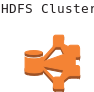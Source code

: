 <?xml version="1.0" encoding="UTF-8"?>
<dia:diagram xmlns:dia="http://www.lysator.liu.se/~alla/dia/">
  <dia:layer name="Fondo" visible="true" active="true">
    <dia:group>
      <dia:object type="Standard - Text" version="1" id="O0">
        <dia:attribute name="obj_pos">
          <dia:point val="0,0"/>
        </dia:attribute>
        <dia:attribute name="obj_bb">
          <dia:rectangle val="0,-0.595;4.62,0.15"/>
        </dia:attribute>
        <dia:attribute name="text">
          <dia:composite type="text">
            <dia:attribute name="string">
              <dia:string>#HDFS Cluster#</dia:string>
            </dia:attribute>
            <dia:attribute name="font">
              <dia:font family="monospace" style="0" name="Courier"/>
            </dia:attribute>
            <dia:attribute name="height">
              <dia:real val="0.8"/>
            </dia:attribute>
            <dia:attribute name="pos">
              <dia:point val="0,0"/>
            </dia:attribute>
            <dia:attribute name="color">
              <dia:color val="#231f20"/>
            </dia:attribute>
            <dia:attribute name="alignment">
              <dia:enum val="0"/>
            </dia:attribute>
          </dia:composite>
        </dia:attribute>
        <dia:attribute name="valign">
          <dia:enum val="3"/>
        </dia:attribute>
      </dia:object>
      <dia:group>
        <dia:group>
          <dia:object type="Standard - BezierLine" version="0" id="O1">
            <dia:attribute name="obj_pos">
              <dia:point val="3.131,1.19"/>
            </dia:attribute>
            <dia:attribute name="obj_bb">
              <dia:rectangle val="2.13,1.19;4.13,1.368"/>
            </dia:attribute>
            <dia:attribute name="bez_points">
              <dia:point val="3.131,1.19"/>
              <dia:point val="3.131,1.316"/>
              <dia:point val="3.131,1.19"/>
              <dia:point val="3.131,1.316"/>
              <dia:point val="3.131,1.334"/>
              <dia:point val="3.13,1.352"/>
              <dia:point val="3.13,1.368"/>
              <dia:point val="3.13,1.242"/>
              <dia:point val="3.13,1.368"/>
              <dia:point val="3.13,1.242"/>
              <dia:point val="3.13,1.226"/>
              <dia:point val="3.131,1.208"/>
              <dia:point val="3.131,1.19"/>
            </dia:attribute>
            <dia:attribute name="corner_types">
              <dia:enum val="0"/>
              <dia:enum val="0"/>
              <dia:enum val="0"/>
              <dia:enum val="0"/>
              <dia:enum val="0"/>
            </dia:attribute>
            <dia:attribute name="line_color">
              <dia:color val="#9d5125"/>
            </dia:attribute>
            <dia:attribute name="line_width">
              <dia:real val="0"/>
            </dia:attribute>
          </dia:object>
        </dia:group>
        <dia:object type="Standard - Beziergon" version="0" id="O2">
          <dia:attribute name="obj_pos">
            <dia:point val="3.131,1.19"/>
          </dia:attribute>
          <dia:attribute name="obj_bb">
            <dia:rectangle val="2.13,1.19;4.131,1.368"/>
          </dia:attribute>
          <dia:attribute name="bez_points">
            <dia:point val="3.131,1.19"/>
            <dia:point val="3.131,1.316"/>
            <dia:point val="3.131,1.19"/>
            <dia:point val="3.131,1.316"/>
            <dia:point val="3.131,1.334"/>
            <dia:point val="3.13,1.352"/>
            <dia:point val="3.13,1.368"/>
            <dia:point val="3.13,1.242"/>
            <dia:point val="3.13,1.368"/>
            <dia:point val="3.13,1.242"/>
            <dia:point val="3.13,1.226"/>
            <dia:point val="3.131,1.208"/>
          </dia:attribute>
          <dia:attribute name="corner_types">
            <dia:enum val="-1548163432"/>
            <dia:enum val="0"/>
            <dia:enum val="0"/>
            <dia:enum val="0"/>
            <dia:enum val="0"/>
          </dia:attribute>
          <dia:attribute name="line_color">
            <dia:color val="#9d5125"/>
          </dia:attribute>
          <dia:attribute name="line_width">
            <dia:real val="0"/>
          </dia:attribute>
          <dia:attribute name="inner_color">
            <dia:color val="#9d5125"/>
          </dia:attribute>
          <dia:attribute name="show_background">
            <dia:boolean val="true"/>
          </dia:attribute>
        </dia:object>
        <dia:group>
          <dia:object type="Standard - BezierLine" version="0" id="O3">
            <dia:attribute name="obj_pos">
              <dia:point val="2.635,1.66"/>
            </dia:attribute>
            <dia:attribute name="obj_bb">
              <dia:rectangle val="1.62,1.608;3.62,1.786"/>
            </dia:attribute>
            <dia:attribute name="bez_points">
              <dia:point val="2.635,1.66"/>
              <dia:point val="2.635,1.786"/>
              <dia:point val="2.635,1.66"/>
              <dia:point val="2.635,1.786"/>
              <dia:point val="2.626,1.772"/>
              <dia:point val="2.62,1.755"/>
              <dia:point val="2.62,1.737"/>
              <dia:point val="2.62,1.61"/>
              <dia:point val="2.62,1.737"/>
              <dia:point val="2.62,1.61"/>
              <dia:point val="2.62,1.629"/>
              <dia:point val="2.626,1.645"/>
              <dia:point val="2.635,1.66"/>
            </dia:attribute>
            <dia:attribute name="corner_types">
              <dia:enum val="0"/>
              <dia:enum val="0"/>
              <dia:enum val="0"/>
              <dia:enum val="0"/>
              <dia:enum val="0"/>
            </dia:attribute>
            <dia:attribute name="line_color">
              <dia:color val="#9d5125"/>
            </dia:attribute>
            <dia:attribute name="line_width">
              <dia:real val="0"/>
            </dia:attribute>
          </dia:object>
        </dia:group>
        <dia:object type="Standard - Beziergon" version="0" id="O4">
          <dia:attribute name="obj_pos">
            <dia:point val="2.635,1.66"/>
          </dia:attribute>
          <dia:attribute name="obj_bb">
            <dia:rectangle val="1.62,1.608;3.62,1.786"/>
          </dia:attribute>
          <dia:attribute name="bez_points">
            <dia:point val="2.635,1.66"/>
            <dia:point val="2.635,1.786"/>
            <dia:point val="2.635,1.66"/>
            <dia:point val="2.635,1.786"/>
            <dia:point val="2.626,1.772"/>
            <dia:point val="2.62,1.755"/>
            <dia:point val="2.62,1.737"/>
            <dia:point val="2.62,1.61"/>
            <dia:point val="2.62,1.737"/>
            <dia:point val="2.62,1.61"/>
            <dia:point val="2.62,1.629"/>
            <dia:point val="2.626,1.645"/>
          </dia:attribute>
          <dia:attribute name="corner_types">
            <dia:enum val="-1548163432"/>
            <dia:enum val="0"/>
            <dia:enum val="0"/>
            <dia:enum val="0"/>
            <dia:enum val="0"/>
          </dia:attribute>
          <dia:attribute name="line_color">
            <dia:color val="#9d5125"/>
          </dia:attribute>
          <dia:attribute name="line_width">
            <dia:real val="0"/>
          </dia:attribute>
          <dia:attribute name="inner_color">
            <dia:color val="#9d5125"/>
          </dia:attribute>
          <dia:attribute name="show_background">
            <dia:boolean val="true"/>
          </dia:attribute>
        </dia:object>
        <dia:group>
          <dia:object type="Standard - Polygon" version="0" id="O5">
            <dia:attribute name="obj_pos">
              <dia:point val="2.989,1.69"/>
            </dia:attribute>
            <dia:attribute name="obj_bb">
              <dia:rectangle val="2.684,1.673;2.989,1.816"/>
            </dia:attribute>
            <dia:attribute name="poly_points">
              <dia:point val="2.989,1.69"/>
              <dia:point val="2.989,1.816"/>
              <dia:point val="2.723,1.816"/>
              <dia:point val="2.684,1.673"/>
            </dia:attribute>
            <dia:attribute name="line_color">
              <dia:color val="#9d5125"/>
            </dia:attribute>
            <dia:attribute name="line_width">
              <dia:real val="0"/>
            </dia:attribute>
            <dia:attribute name="inner_color">
              <dia:color val="#9d5125"/>
            </dia:attribute>
            <dia:attribute name="show_background">
              <dia:boolean val="true"/>
            </dia:attribute>
          </dia:object>
        </dia:group>
        <dia:group>
          <dia:object type="Standard - BezierLine" version="0" id="O6">
            <dia:attribute name="obj_pos">
              <dia:point val="3.151,1.67"/>
            </dia:attribute>
            <dia:attribute name="obj_bb">
              <dia:rectangle val="3.09,1.67;3.151,1.832"/>
            </dia:attribute>
            <dia:attribute name="bez_points">
              <dia:point val="3.151,1.67"/>
              <dia:point val="3.151,1.796"/>
              <dia:point val="3.151,1.67"/>
              <dia:point val="3.151,1.796"/>
              <dia:point val="3.135,1.816"/>
              <dia:point val="3.118,1.83"/>
              <dia:point val="3.09,1.832"/>
              <dia:point val="3.09,1.705"/>
              <dia:point val="3.09,1.832"/>
              <dia:point val="3.09,1.705"/>
              <dia:point val="3.118,1.703"/>
              <dia:point val="3.135,1.69"/>
              <dia:point val="3.151,1.67"/>
            </dia:attribute>
            <dia:attribute name="corner_types">
              <dia:enum val="0"/>
              <dia:enum val="0"/>
              <dia:enum val="0"/>
              <dia:enum val="0"/>
              <dia:enum val="0"/>
            </dia:attribute>
            <dia:attribute name="line_color">
              <dia:color val="#9d5125"/>
            </dia:attribute>
            <dia:attribute name="line_width">
              <dia:real val="0"/>
            </dia:attribute>
          </dia:object>
        </dia:group>
        <dia:object type="Standard - Beziergon" version="0" id="O7">
          <dia:attribute name="obj_pos">
            <dia:point val="3.151,1.67"/>
          </dia:attribute>
          <dia:attribute name="obj_bb">
            <dia:rectangle val="3.09,1.67;3.151,1.832"/>
          </dia:attribute>
          <dia:attribute name="bez_points">
            <dia:point val="3.151,1.67"/>
            <dia:point val="3.151,1.796"/>
            <dia:point val="3.151,1.67"/>
            <dia:point val="3.151,1.796"/>
            <dia:point val="3.135,1.816"/>
            <dia:point val="3.118,1.83"/>
            <dia:point val="3.09,1.832"/>
            <dia:point val="3.09,1.705"/>
            <dia:point val="3.09,1.832"/>
            <dia:point val="3.09,1.705"/>
            <dia:point val="3.118,1.703"/>
            <dia:point val="3.135,1.69"/>
          </dia:attribute>
          <dia:attribute name="corner_types">
            <dia:enum val="-1548163432"/>
            <dia:enum val="0"/>
            <dia:enum val="0"/>
            <dia:enum val="0"/>
            <dia:enum val="0"/>
          </dia:attribute>
          <dia:attribute name="line_color">
            <dia:color val="#9d5125"/>
          </dia:attribute>
          <dia:attribute name="line_width">
            <dia:real val="0"/>
          </dia:attribute>
          <dia:attribute name="inner_color">
            <dia:color val="#9d5125"/>
          </dia:attribute>
          <dia:attribute name="show_background">
            <dia:boolean val="true"/>
          </dia:attribute>
        </dia:object>
        <dia:group>
          <dia:object type="Standard - Polygon" version="0" id="O8">
            <dia:attribute name="obj_pos">
              <dia:point val="3.348,1.814"/>
            </dia:attribute>
            <dia:attribute name="obj_bb">
              <dia:rectangle val="3.11,1.615;3.348,1.94"/>
            </dia:attribute>
            <dia:attribute name="poly_points">
              <dia:point val="3.348,1.814"/>
              <dia:point val="3.348,1.94"/>
              <dia:point val="3.151,1.796"/>
              <dia:point val="3.11,1.615"/>
            </dia:attribute>
            <dia:attribute name="line_color">
              <dia:color val="#9d5125"/>
            </dia:attribute>
            <dia:attribute name="line_width">
              <dia:real val="0"/>
            </dia:attribute>
            <dia:attribute name="inner_color">
              <dia:color val="#9d5125"/>
            </dia:attribute>
            <dia:attribute name="show_background">
              <dia:boolean val="true"/>
            </dia:attribute>
          </dia:object>
        </dia:group>
        <dia:group>
          <dia:object type="Standard - Polygon" version="0" id="O9">
            <dia:attribute name="obj_pos">
              <dia:point val="3.172,2.065"/>
            </dia:attribute>
            <dia:attribute name="obj_bb">
              <dia:rectangle val="2.968,1.615;3.172,2.191"/>
            </dia:attribute>
            <dia:attribute name="poly_points">
              <dia:point val="3.172,2.065"/>
              <dia:point val="3.172,2.191"/>
              <dia:point val="2.989,1.816"/>
              <dia:point val="2.968,1.615"/>
            </dia:attribute>
            <dia:attribute name="line_color">
              <dia:color val="#9d5125"/>
            </dia:attribute>
            <dia:attribute name="line_width">
              <dia:real val="0"/>
            </dia:attribute>
            <dia:attribute name="inner_color">
              <dia:color val="#9d5125"/>
            </dia:attribute>
            <dia:attribute name="show_background">
              <dia:boolean val="true"/>
            </dia:attribute>
          </dia:object>
        </dia:group>
        <dia:group>
          <dia:object type="Standard - Polygon" version="0" id="O10">
            <dia:attribute name="obj_pos">
              <dia:point val="3.348,2.105"/>
            </dia:attribute>
            <dia:attribute name="obj_bb">
              <dia:rectangle val="3.296,2.105;3.348,2.253"/>
            </dia:attribute>
            <dia:attribute name="poly_points">
              <dia:point val="3.348,2.105"/>
              <dia:point val="3.348,2.231"/>
              <dia:point val="3.296,2.253"/>
              <dia:point val="3.296,2.127"/>
            </dia:attribute>
            <dia:attribute name="line_color">
              <dia:color val="#9d5125"/>
            </dia:attribute>
            <dia:attribute name="line_width">
              <dia:real val="0"/>
            </dia:attribute>
            <dia:attribute name="inner_color">
              <dia:color val="#9d5125"/>
            </dia:attribute>
            <dia:attribute name="show_background">
              <dia:boolean val="true"/>
            </dia:attribute>
          </dia:object>
        </dia:group>
        <dia:group>
          <dia:object type="Standard - Box" version="0" id="O11">
            <dia:attribute name="obj_pos">
              <dia:point val="3.712,2.196"/>
            </dia:attribute>
            <dia:attribute name="obj_bb">
              <dia:rectangle val="3.712,2.196;3.834,2.322"/>
            </dia:attribute>
            <dia:attribute name="elem_corner">
              <dia:point val="3.712,2.196"/>
            </dia:attribute>
            <dia:attribute name="elem_width">
              <dia:real val="0.122"/>
            </dia:attribute>
            <dia:attribute name="elem_height">
              <dia:real val="0.126"/>
            </dia:attribute>
            <dia:attribute name="border_width">
              <dia:real val="0"/>
            </dia:attribute>
            <dia:attribute name="border_color">
              <dia:color val="#9d5125"/>
            </dia:attribute>
            <dia:attribute name="inner_color">
              <dia:color val="#9d5125"/>
            </dia:attribute>
            <dia:attribute name="show_background">
              <dia:boolean val="true"/>
            </dia:attribute>
          </dia:object>
        </dia:group>
        <dia:group>
          <dia:object type="Standard - Box" version="0" id="O12">
            <dia:attribute name="obj_pos">
              <dia:point val="3.564,2.196"/>
            </dia:attribute>
            <dia:attribute name="obj_bb">
              <dia:rectangle val="3.564,2.196;3.566,2.322"/>
            </dia:attribute>
            <dia:attribute name="elem_corner">
              <dia:point val="3.564,2.196"/>
            </dia:attribute>
            <dia:attribute name="elem_width">
              <dia:real val="0.002"/>
            </dia:attribute>
            <dia:attribute name="elem_height">
              <dia:real val="0.126"/>
            </dia:attribute>
            <dia:attribute name="border_width">
              <dia:real val="0"/>
            </dia:attribute>
            <dia:attribute name="border_color">
              <dia:color val="#9d5125"/>
            </dia:attribute>
            <dia:attribute name="inner_color">
              <dia:color val="#9d5125"/>
            </dia:attribute>
            <dia:attribute name="show_background">
              <dia:boolean val="true"/>
            </dia:attribute>
          </dia:object>
        </dia:group>
        <dia:group>
          <dia:object type="Standard - BezierLine" version="0" id="O13">
            <dia:attribute name="obj_pos">
              <dia:point val="3.931,2.139"/>
            </dia:attribute>
            <dia:attribute name="obj_bb">
              <dia:rectangle val="2.93,2.105;4.93,2.448"/>
            </dia:attribute>
            <dia:attribute name="bez_points">
              <dia:point val="3.931,2.139"/>
              <dia:point val="3.931,2.266"/>
              <dia:point val="3.931,2.139"/>
              <dia:point val="3.931,2.266"/>
              <dia:point val="3.931,2.269"/>
              <dia:point val="3.93,2.273"/>
              <dia:point val="3.93,2.277"/>
              <dia:point val="3.93,2.151"/>
              <dia:point val="3.93,2.277"/>
              <dia:point val="3.93,2.151"/>
              <dia:point val="3.93,2.147"/>
              <dia:point val="3.931,2.143"/>
              <dia:point val="3.931,2.139"/>
            </dia:attribute>
            <dia:attribute name="corner_types">
              <dia:enum val="0"/>
              <dia:enum val="0"/>
              <dia:enum val="0"/>
              <dia:enum val="0"/>
              <dia:enum val="0"/>
            </dia:attribute>
            <dia:attribute name="line_color">
              <dia:color val="#9d5125"/>
            </dia:attribute>
            <dia:attribute name="line_width">
              <dia:real val="0"/>
            </dia:attribute>
          </dia:object>
          <dia:object type="Standard - BezierLine" version="0" id="O14">
            <dia:attribute name="obj_pos">
              <dia:point val="3.93,2.151"/>
            </dia:attribute>
            <dia:attribute name="obj_bb">
              <dia:rectangle val="3.928,2.151;3.93,2.286"/>
            </dia:attribute>
            <dia:attribute name="bez_points">
              <dia:point val="3.93,2.151"/>
              <dia:point val="3.93,2.277"/>
              <dia:point val="3.93,2.151"/>
              <dia:point val="3.93,2.277"/>
              <dia:point val="3.929,2.28"/>
              <dia:point val="3.929,2.283"/>
              <dia:point val="3.928,2.286"/>
              <dia:point val="3.928,2.16"/>
              <dia:point val="3.928,2.286"/>
              <dia:point val="3.928,2.16"/>
              <dia:point val="3.929,2.157"/>
              <dia:point val="3.929,2.154"/>
              <dia:point val="3.93,2.151"/>
            </dia:attribute>
            <dia:attribute name="corner_types">
              <dia:enum val="0"/>
              <dia:enum val="0"/>
              <dia:enum val="0"/>
              <dia:enum val="0"/>
              <dia:enum val="0"/>
            </dia:attribute>
            <dia:attribute name="line_color">
              <dia:color val="#9d5125"/>
            </dia:attribute>
            <dia:attribute name="line_width">
              <dia:real val="0"/>
            </dia:attribute>
          </dia:object>
          <dia:object type="Standard - BezierLine" version="0" id="O15">
            <dia:attribute name="obj_pos">
              <dia:point val="3.928,2.16"/>
            </dia:attribute>
            <dia:attribute name="obj_bb">
              <dia:rectangle val="3.924,2.16;3.928,2.294"/>
            </dia:attribute>
            <dia:attribute name="bez_points">
              <dia:point val="3.928,2.16"/>
              <dia:point val="3.928,2.286"/>
              <dia:point val="3.928,2.16"/>
              <dia:point val="3.928,2.286"/>
              <dia:point val="3.927,2.289"/>
              <dia:point val="3.925,2.292"/>
              <dia:point val="3.924,2.294"/>
              <dia:point val="3.924,2.168"/>
              <dia:point val="3.924,2.294"/>
              <dia:point val="3.924,2.168"/>
              <dia:point val="3.925,2.166"/>
              <dia:point val="3.927,2.163"/>
              <dia:point val="3.928,2.16"/>
            </dia:attribute>
            <dia:attribute name="corner_types">
              <dia:enum val="0"/>
              <dia:enum val="0"/>
              <dia:enum val="0"/>
              <dia:enum val="0"/>
              <dia:enum val="0"/>
            </dia:attribute>
            <dia:attribute name="line_color">
              <dia:color val="#9d5125"/>
            </dia:attribute>
            <dia:attribute name="line_width">
              <dia:real val="0"/>
            </dia:attribute>
          </dia:object>
        </dia:group>
        <dia:object type="Standard - Beziergon" version="0" id="O16">
          <dia:attribute name="obj_pos">
            <dia:point val="3.931,2.139"/>
          </dia:attribute>
          <dia:attribute name="obj_bb">
            <dia:rectangle val="2.931,2.139;4.931,2.322"/>
          </dia:attribute>
          <dia:attribute name="bez_points">
            <dia:point val="3.931,2.139"/>
            <dia:point val="3.931,2.266"/>
            <dia:point val="3.931,2.139"/>
            <dia:point val="3.931,2.266"/>
            <dia:point val="3.931,2.318"/>
            <dia:point val="3.887,2.322"/>
            <dia:point val="3.834,2.322"/>
            <dia:point val="3.813,2.175"/>
            <dia:point val="3.834,2.322"/>
            <dia:point val="3.813,2.175"/>
            <dia:point val="3.866,2.175"/>
            <dia:point val="3.931,2.191"/>
          </dia:attribute>
          <dia:attribute name="corner_types">
            <dia:enum val="-1548163448"/>
            <dia:enum val="0"/>
            <dia:enum val="0"/>
            <dia:enum val="0"/>
            <dia:enum val="0"/>
          </dia:attribute>
          <dia:attribute name="line_color">
            <dia:color val="#9d5125"/>
          </dia:attribute>
          <dia:attribute name="line_width">
            <dia:real val="0"/>
          </dia:attribute>
          <dia:attribute name="inner_color">
            <dia:color val="#9d5125"/>
          </dia:attribute>
          <dia:attribute name="show_background">
            <dia:boolean val="true"/>
          </dia:attribute>
        </dia:object>
        <dia:group>
          <dia:object type="Standard - BezierLine" version="0" id="O17">
            <dia:attribute name="obj_pos">
              <dia:point val="2.063,1.98"/>
            </dia:attribute>
            <dia:attribute name="obj_bb">
              <dia:rectangle val="1.063,1.944;3.063,2.273"/>
            </dia:attribute>
            <dia:attribute name="bez_points">
              <dia:point val="2.063,1.98"/>
              <dia:point val="2.063,2.106"/>
              <dia:point val="2.063,1.98"/>
              <dia:point val="2.063,2.106"/>
              <dia:point val="2.063,2.107"/>
              <dia:point val="2.063,2.108"/>
              <dia:point val="2.063,2.108"/>
              <dia:point val="2.063,1.982"/>
              <dia:point val="2.063,2.108"/>
              <dia:point val="2.063,1.982"/>
              <dia:point val="2.063,1.981"/>
              <dia:point val="2.063,1.981"/>
              <dia:point val="2.063,1.98"/>
            </dia:attribute>
            <dia:attribute name="corner_types">
              <dia:enum val="0"/>
              <dia:enum val="0"/>
              <dia:enum val="0"/>
              <dia:enum val="0"/>
              <dia:enum val="0"/>
            </dia:attribute>
            <dia:attribute name="line_color">
              <dia:color val="#9d5125"/>
            </dia:attribute>
            <dia:attribute name="line_width">
              <dia:real val="0"/>
            </dia:attribute>
          </dia:object>
          <dia:object type="Standard - BezierLine" version="0" id="O18">
            <dia:attribute name="obj_pos">
              <dia:point val="2.063,1.982"/>
            </dia:attribute>
            <dia:attribute name="obj_bb">
              <dia:rectangle val="2.062,1.982;2.063,2.111"/>
            </dia:attribute>
            <dia:attribute name="bez_points">
              <dia:point val="2.063,1.982"/>
              <dia:point val="2.063,2.108"/>
              <dia:point val="2.063,1.982"/>
              <dia:point val="2.063,2.108"/>
              <dia:point val="2.063,2.109"/>
              <dia:point val="2.063,2.11"/>
              <dia:point val="2.062,2.111"/>
              <dia:point val="2.062,1.984"/>
              <dia:point val="2.062,2.111"/>
              <dia:point val="2.062,1.984"/>
              <dia:point val="2.063,1.984"/>
              <dia:point val="2.063,1.983"/>
              <dia:point val="2.063,1.982"/>
            </dia:attribute>
            <dia:attribute name="corner_types">
              <dia:enum val="0"/>
              <dia:enum val="0"/>
              <dia:enum val="0"/>
              <dia:enum val="0"/>
              <dia:enum val="0"/>
            </dia:attribute>
            <dia:attribute name="line_color">
              <dia:color val="#9d5125"/>
            </dia:attribute>
            <dia:attribute name="line_width">
              <dia:real val="0"/>
            </dia:attribute>
          </dia:object>
          <dia:object type="Standard - BezierLine" version="0" id="O19">
            <dia:attribute name="obj_pos">
              <dia:point val="2.062,1.984"/>
            </dia:attribute>
            <dia:attribute name="obj_bb">
              <dia:rectangle val="2.061,1.984;2.062,2.114"/>
            </dia:attribute>
            <dia:attribute name="bez_points">
              <dia:point val="2.062,1.984"/>
              <dia:point val="2.062,2.111"/>
              <dia:point val="2.062,1.984"/>
              <dia:point val="2.062,2.111"/>
              <dia:point val="2.062,2.112"/>
              <dia:point val="2.062,2.113"/>
              <dia:point val="2.061,2.114"/>
              <dia:point val="2.061,1.988"/>
              <dia:point val="2.061,2.114"/>
              <dia:point val="2.061,1.988"/>
              <dia:point val="2.062,1.987"/>
              <dia:point val="2.062,1.986"/>
              <dia:point val="2.062,1.984"/>
            </dia:attribute>
            <dia:attribute name="corner_types">
              <dia:enum val="0"/>
              <dia:enum val="0"/>
              <dia:enum val="0"/>
              <dia:enum val="0"/>
              <dia:enum val="0"/>
            </dia:attribute>
            <dia:attribute name="line_color">
              <dia:color val="#9d5125"/>
            </dia:attribute>
            <dia:attribute name="line_width">
              <dia:real val="0"/>
            </dia:attribute>
          </dia:object>
        </dia:group>
        <dia:object type="Standard - Beziergon" version="0" id="O20">
          <dia:attribute name="obj_pos">
            <dia:point val="2.063,1.98"/>
          </dia:attribute>
          <dia:attribute name="obj_bb">
            <dia:rectangle val="0.204,1.98;3.063,2.207"/>
          </dia:attribute>
          <dia:attribute name="bez_points">
            <dia:point val="2.063,1.98"/>
            <dia:point val="2.063,2.106"/>
            <dia:point val="2.063,1.98"/>
            <dia:point val="2.063,2.106"/>
            <dia:point val="2.063,2.13"/>
            <dia:point val="1.992,2.168"/>
            <dia:point val="1.859,2.19"/>
            <dia:point val="1.798,2.2"/>
            <dia:point val="1.722,2.207"/>
            <dia:point val="1.634,2.207"/>
            <dia:point val="1.356,2.207"/>
            <dia:point val="1.204,2.14"/>
            <dia:point val="1.204,2.106"/>
            <dia:point val="1.204,1.98"/>
            <dia:point val="1.204,2.106"/>
            <dia:point val="1.204,1.98"/>
            <dia:point val="1.204,2.014"/>
            <dia:point val="1.356,2.08"/>
            <dia:point val="1.634,2.08"/>
            <dia:point val="1.722,2.08"/>
            <dia:point val="1.798,2.074"/>
            <dia:point val="1.859,2.064"/>
            <dia:point val="1.992,2.041"/>
            <dia:point val="2.063,2.004"/>
          </dia:attribute>
          <dia:attribute name="corner_types">
            <dia:enum val="-1548163432"/>
            <dia:enum val="0"/>
            <dia:enum val="0"/>
            <dia:enum val="0"/>
            <dia:enum val="0"/>
            <dia:enum val="0"/>
            <dia:enum val="0"/>
            <dia:enum val="0"/>
            <dia:enum val="0"/>
          </dia:attribute>
          <dia:attribute name="line_color">
            <dia:color val="#9d5125"/>
          </dia:attribute>
          <dia:attribute name="line_width">
            <dia:real val="0"/>
          </dia:attribute>
          <dia:attribute name="inner_color">
            <dia:color val="#9d5125"/>
          </dia:attribute>
          <dia:attribute name="show_background">
            <dia:boolean val="true"/>
          </dia:attribute>
        </dia:object>
        <dia:group>
          <dia:object type="Standard - Beziergon" version="0" id="O21">
            <dia:attribute name="obj_pos">
              <dia:point val="1.634,1.881"/>
            </dia:attribute>
            <dia:attribute name="obj_bb">
              <dia:rectangle val="1.204,1.881;2.063,2.08"/>
            </dia:attribute>
            <dia:attribute name="bez_points">
              <dia:point val="1.634,1.881"/>
              <dia:point val="1.722,1.881"/>
              <dia:point val="1.798,1.887"/>
              <dia:point val="1.859,1.898"/>
              <dia:point val="1.992,1.919"/>
              <dia:point val="2.063,1.958"/>
              <dia:point val="2.063,1.98"/>
              <dia:point val="2.063,2.004"/>
              <dia:point val="1.992,2.041"/>
              <dia:point val="1.859,2.064"/>
              <dia:point val="1.798,2.074"/>
              <dia:point val="1.722,2.08"/>
              <dia:point val="1.634,2.08"/>
              <dia:point val="1.356,2.08"/>
              <dia:point val="1.204,2.014"/>
              <dia:point val="1.204,1.98"/>
              <dia:point val="1.204,1.946"/>
              <dia:point val="1.356,1.881"/>
            </dia:attribute>
            <dia:attribute name="corner_types">
              <dia:enum val="-1548163432"/>
              <dia:enum val="0"/>
              <dia:enum val="0"/>
              <dia:enum val="0"/>
              <dia:enum val="0"/>
              <dia:enum val="0"/>
              <dia:enum val="0"/>
            </dia:attribute>
            <dia:attribute name="line_color">
              <dia:color val="#f48334"/>
            </dia:attribute>
            <dia:attribute name="line_width">
              <dia:real val="0"/>
            </dia:attribute>
            <dia:attribute name="inner_color">
              <dia:color val="#f48334"/>
            </dia:attribute>
            <dia:attribute name="show_background">
              <dia:boolean val="true"/>
            </dia:attribute>
          </dia:object>
        </dia:group>
        <dia:group>
          <dia:object type="Standard - BezierLine" version="0" id="O22">
            <dia:attribute name="obj_pos">
              <dia:point val="3.448,2.234"/>
            </dia:attribute>
            <dia:attribute name="obj_bb">
              <dia:rectangle val="2.322,1.944;4.322,2.36"/>
            </dia:attribute>
            <dia:attribute name="bez_points">
              <dia:point val="3.448,2.234"/>
              <dia:point val="3.448,2.36"/>
              <dia:point val="3.448,2.234"/>
              <dia:point val="3.448,2.36"/>
              <dia:point val="3.398,2.357"/>
              <dia:point val="3.348,2.316"/>
              <dia:point val="3.348,2.266"/>
              <dia:point val="3.322,2.08"/>
              <dia:point val="3.348,2.266"/>
              <dia:point val="3.322,2.08"/>
              <dia:point val="3.322,2.131"/>
              <dia:point val="3.398,2.231"/>
              <dia:point val="3.448,2.234"/>
            </dia:attribute>
            <dia:attribute name="corner_types">
              <dia:enum val="0"/>
              <dia:enum val="0"/>
              <dia:enum val="0"/>
              <dia:enum val="0"/>
              <dia:enum val="0"/>
            </dia:attribute>
            <dia:attribute name="line_color">
              <dia:color val="#9d5125"/>
            </dia:attribute>
            <dia:attribute name="line_width">
              <dia:real val="0"/>
            </dia:attribute>
          </dia:object>
        </dia:group>
        <dia:object type="Standard - Beziergon" version="0" id="O23">
          <dia:attribute name="obj_pos">
            <dia:point val="3.448,2.234"/>
          </dia:attribute>
          <dia:attribute name="obj_bb">
            <dia:rectangle val="2.348,2.139;4.348,2.36"/>
          </dia:attribute>
          <dia:attribute name="bez_points">
            <dia:point val="3.448,2.234"/>
            <dia:point val="3.448,2.36"/>
            <dia:point val="3.448,2.234"/>
            <dia:point val="3.448,2.36"/>
            <dia:point val="3.398,2.357"/>
            <dia:point val="3.348,2.316"/>
            <dia:point val="3.348,2.266"/>
            <dia:point val="3.348,2.139"/>
            <dia:point val="3.348,2.266"/>
            <dia:point val="3.348,2.139"/>
            <dia:point val="3.348,2.19"/>
            <dia:point val="3.398,2.231"/>
          </dia:attribute>
          <dia:attribute name="corner_types">
            <dia:enum val="-1548163464"/>
            <dia:enum val="0"/>
            <dia:enum val="0"/>
            <dia:enum val="0"/>
            <dia:enum val="0"/>
          </dia:attribute>
          <dia:attribute name="line_color">
            <dia:color val="#9d5125"/>
          </dia:attribute>
          <dia:attribute name="line_width">
            <dia:real val="0"/>
          </dia:attribute>
          <dia:attribute name="inner_color">
            <dia:color val="#9d5125"/>
          </dia:attribute>
          <dia:attribute name="show_background">
            <dia:boolean val="true"/>
          </dia:attribute>
        </dia:object>
        <dia:group>
          <dia:object type="Standard - Polygon" version="0" id="O24">
            <dia:attribute name="obj_pos">
              <dia:point val="2.07,2.211"/>
            </dia:attribute>
            <dia:attribute name="obj_bb">
              <dia:rectangle val="1.07,2.211;3.07,2.402"/>
            </dia:attribute>
            <dia:attribute name="poly_points">
              <dia:point val="2.07,2.211"/>
              <dia:point val="2.07,2.337"/>
              <dia:point val="2.07,2.402"/>
              <dia:point val="2.07,2.276"/>
            </dia:attribute>
            <dia:attribute name="line_color">
              <dia:color val="#9d5125"/>
            </dia:attribute>
            <dia:attribute name="line_width">
              <dia:real val="0"/>
            </dia:attribute>
            <dia:attribute name="inner_color">
              <dia:color val="#9d5125"/>
            </dia:attribute>
            <dia:attribute name="show_background">
              <dia:boolean val="true"/>
            </dia:attribute>
          </dia:object>
        </dia:group>
        <dia:group>
          <dia:object type="Standard - Polygon" version="0" id="O25">
            <dia:attribute name="obj_pos">
              <dia:point val="3.564,2.196"/>
            </dia:attribute>
            <dia:attribute name="obj_bb">
              <dia:rectangle val="3.462,2.196;3.564,2.545"/>
            </dia:attribute>
            <dia:attribute name="poly_points">
              <dia:point val="3.564,2.196"/>
              <dia:point val="3.564,2.322"/>
              <dia:point val="3.462,2.545"/>
              <dia:point val="3.462,2.419"/>
            </dia:attribute>
            <dia:attribute name="line_color">
              <dia:color val="#9d5125"/>
            </dia:attribute>
            <dia:attribute name="line_width">
              <dia:real val="0"/>
            </dia:attribute>
            <dia:attribute name="inner_color">
              <dia:color val="#9d5125"/>
            </dia:attribute>
            <dia:attribute name="show_background">
              <dia:boolean val="true"/>
            </dia:attribute>
          </dia:object>
        </dia:group>
        <dia:group>
          <dia:object type="Standard - Polygon" version="0" id="O26">
            <dia:attribute name="obj_pos">
              <dia:point val="2.07,2.276"/>
            </dia:attribute>
            <dia:attribute name="obj_bb">
              <dia:rectangle val="1.07,2.274;3.07,2.57"/>
            </dia:attribute>
            <dia:attribute name="poly_points">
              <dia:point val="2.07,2.276"/>
              <dia:point val="2.07,2.402"/>
              <dia:point val="2.07,2.569"/>
              <dia:point val="2.07,2.442"/>
            </dia:attribute>
            <dia:attribute name="line_color">
              <dia:color val="#9d5125"/>
            </dia:attribute>
            <dia:attribute name="line_width">
              <dia:real val="0"/>
            </dia:attribute>
            <dia:attribute name="inner_color">
              <dia:color val="#9d5125"/>
            </dia:attribute>
            <dia:attribute name="show_background">
              <dia:boolean val="true"/>
            </dia:attribute>
          </dia:object>
        </dia:group>
        <dia:group>
          <dia:object type="Standard - Polygon" version="0" id="O27">
            <dia:attribute name="obj_pos">
              <dia:point val="2.723,1.69"/>
            </dia:attribute>
            <dia:attribute name="obj_bb">
              <dia:rectangle val="2.07,1.69;2.723,2.569"/>
            </dia:attribute>
            <dia:attribute name="poly_points">
              <dia:point val="2.723,1.69"/>
              <dia:point val="2.723,1.816"/>
              <dia:point val="2.07,2.569"/>
              <dia:point val="2.07,2.442"/>
            </dia:attribute>
            <dia:attribute name="line_color">
              <dia:color val="#9d5125"/>
            </dia:attribute>
            <dia:attribute name="line_width">
              <dia:real val="0"/>
            </dia:attribute>
            <dia:attribute name="inner_color">
              <dia:color val="#9d5125"/>
            </dia:attribute>
            <dia:attribute name="show_background">
              <dia:boolean val="true"/>
            </dia:attribute>
          </dia:object>
        </dia:group>
        <dia:group>
          <dia:object type="Standard - Polygon" version="0" id="O28">
            <dia:attribute name="obj_pos">
              <dia:point val="3.355,2.443"/>
            </dia:attribute>
            <dia:attribute name="obj_bb">
              <dia:rectangle val="3.192,2.1;3.355,2.569"/>
            </dia:attribute>
            <dia:attribute name="poly_points">
              <dia:point val="3.355,2.443"/>
              <dia:point val="3.355,2.569"/>
              <dia:point val="3.214,2.285"/>
              <dia:point val="3.192,2.1"/>
            </dia:attribute>
            <dia:attribute name="line_color">
              <dia:color val="#9d5125"/>
            </dia:attribute>
            <dia:attribute name="line_width">
              <dia:real val="0"/>
            </dia:attribute>
            <dia:attribute name="inner_color">
              <dia:color val="#9d5125"/>
            </dia:attribute>
            <dia:attribute name="show_background">
              <dia:boolean val="true"/>
            </dia:attribute>
          </dia:object>
        </dia:group>
        <dia:group>
          <dia:object type="Standard - Polygon" version="0" id="O29">
            <dia:attribute name="obj_pos">
              <dia:point val="3.214,2.159"/>
            </dia:attribute>
            <dia:attribute name="obj_bb">
              <dia:rectangle val="2.083,2.159;3.214,2.685"/>
            </dia:attribute>
            <dia:attribute name="poly_points">
              <dia:point val="3.214,2.159"/>
              <dia:point val="3.214,2.285"/>
              <dia:point val="2.083,2.685"/>
              <dia:point val="2.083,2.559"/>
            </dia:attribute>
            <dia:attribute name="line_color">
              <dia:color val="#9d5125"/>
            </dia:attribute>
            <dia:attribute name="line_width">
              <dia:real val="0"/>
            </dia:attribute>
            <dia:attribute name="inner_color">
              <dia:color val="#9d5125"/>
            </dia:attribute>
            <dia:attribute name="show_background">
              <dia:boolean val="true"/>
            </dia:attribute>
          </dia:object>
        </dia:group>
        <dia:group>
          <dia:object type="Standard - Polygon" version="0" id="O30">
            <dia:attribute name="obj_pos">
              <dia:point val="3.442,2.64"/>
            </dia:attribute>
            <dia:attribute name="obj_bb">
              <dia:rectangle val="3.382,2.49;3.442,2.767"/>
            </dia:attribute>
            <dia:attribute name="poly_points">
              <dia:point val="3.442,2.64"/>
              <dia:point val="3.442,2.767"/>
              <dia:point val="3.404,2.676"/>
              <dia:point val="3.382,2.49"/>
            </dia:attribute>
            <dia:attribute name="line_color">
              <dia:color val="#9d5125"/>
            </dia:attribute>
            <dia:attribute name="line_width">
              <dia:real val="0"/>
            </dia:attribute>
            <dia:attribute name="inner_color">
              <dia:color val="#9d5125"/>
            </dia:attribute>
            <dia:attribute name="show_background">
              <dia:boolean val="true"/>
            </dia:attribute>
          </dia:object>
        </dia:group>
        <dia:group>
          <dia:object type="Standard - Polygon" version="0" id="O31">
            <dia:attribute name="obj_pos">
              <dia:point val="2.07,2.451"/>
            </dia:attribute>
            <dia:attribute name="obj_bb">
              <dia:rectangle val="1.07,2.449;3.07,2.776"/>
            </dia:attribute>
            <dia:attribute name="poly_points">
              <dia:point val="2.07,2.451"/>
              <dia:point val="2.07,2.577"/>
              <dia:point val="2.07,2.775"/>
              <dia:point val="2.07,2.649"/>
            </dia:attribute>
            <dia:attribute name="line_color">
              <dia:color val="#9d5125"/>
            </dia:attribute>
            <dia:attribute name="line_width">
              <dia:real val="0"/>
            </dia:attribute>
            <dia:attribute name="inner_color">
              <dia:color val="#9d5125"/>
            </dia:attribute>
            <dia:attribute name="show_background">
              <dia:boolean val="true"/>
            </dia:attribute>
          </dia:object>
        </dia:group>
        <dia:group>
          <dia:object type="Standard - Polygon" version="0" id="O32">
            <dia:attribute name="obj_pos">
              <dia:point val="3.144,2.858"/>
            </dia:attribute>
            <dia:attribute name="obj_bb">
              <dia:rectangle val="2.07,2.649;3.144,2.984"/>
            </dia:attribute>
            <dia:attribute name="poly_points">
              <dia:point val="3.144,2.858"/>
              <dia:point val="3.144,2.984"/>
              <dia:point val="2.07,2.775"/>
              <dia:point val="2.07,2.649"/>
            </dia:attribute>
            <dia:attribute name="line_color">
              <dia:color val="#9d5125"/>
            </dia:attribute>
            <dia:attribute name="line_width">
              <dia:real val="0"/>
            </dia:attribute>
            <dia:attribute name="inner_color">
              <dia:color val="#9d5125"/>
            </dia:attribute>
            <dia:attribute name="show_background">
              <dia:boolean val="true"/>
            </dia:attribute>
          </dia:object>
        </dia:group>
        <dia:group>
          <dia:object type="Standard - Polygon" version="0" id="O33">
            <dia:attribute name="obj_pos">
              <dia:point val="2.07,2.67"/>
            </dia:attribute>
            <dia:attribute name="obj_bb">
              <dia:rectangle val="1.07,2.67;3.07,2.91"/>
            </dia:attribute>
            <dia:attribute name="poly_points">
              <dia:point val="2.07,2.67"/>
              <dia:point val="2.07,2.796"/>
              <dia:point val="2.07,2.91"/>
              <dia:point val="2.07,2.784"/>
            </dia:attribute>
            <dia:attribute name="line_color">
              <dia:color val="#9d5125"/>
            </dia:attribute>
            <dia:attribute name="line_width">
              <dia:real val="0"/>
            </dia:attribute>
            <dia:attribute name="inner_color">
              <dia:color val="#9d5125"/>
            </dia:attribute>
            <dia:attribute name="show_background">
              <dia:boolean val="true"/>
            </dia:attribute>
          </dia:object>
        </dia:group>
        <dia:group>
          <dia:object type="Standard - Polygon" version="0" id="O34">
            <dia:attribute name="obj_pos">
              <dia:point val="3.404,2.55"/>
            </dia:attribute>
            <dia:attribute name="obj_bb">
              <dia:rectangle val="3.275,2.55;3.404,2.928"/>
            </dia:attribute>
            <dia:attribute name="poly_points">
              <dia:point val="3.404,2.55"/>
              <dia:point val="3.404,2.676"/>
              <dia:point val="3.275,2.928"/>
              <dia:point val="3.275,2.802"/>
            </dia:attribute>
            <dia:attribute name="line_color">
              <dia:color val="#9d5125"/>
            </dia:attribute>
            <dia:attribute name="line_width">
              <dia:real val="0"/>
            </dia:attribute>
            <dia:attribute name="inner_color">
              <dia:color val="#9d5125"/>
            </dia:attribute>
            <dia:attribute name="show_background">
              <dia:boolean val="true"/>
            </dia:attribute>
          </dia:object>
        </dia:group>
        <dia:group>
          <dia:object type="Standard - Polygon" version="0" id="O35">
            <dia:attribute name="obj_pos">
              <dia:point val="2.07,2.784"/>
            </dia:attribute>
            <dia:attribute name="obj_bb">
              <dia:rectangle val="1.07,2.784;3.07,3.027"/>
            </dia:attribute>
            <dia:attribute name="poly_points">
              <dia:point val="2.07,2.784"/>
              <dia:point val="2.07,2.901"/>
              <dia:point val="2.07,3.027"/>
              <dia:point val="2.07,2.91"/>
            </dia:attribute>
            <dia:attribute name="line_color">
              <dia:color val="#9d5125"/>
            </dia:attribute>
            <dia:attribute name="line_width">
              <dia:real val="0"/>
            </dia:attribute>
            <dia:attribute name="inner_color">
              <dia:color val="#9d5125"/>
            </dia:attribute>
            <dia:attribute name="show_background">
              <dia:boolean val="true"/>
            </dia:attribute>
          </dia:object>
        </dia:group>
        <dia:group>
          <dia:object type="Standard - Polygon" version="0" id="O36">
            <dia:attribute name="obj_pos">
              <dia:point val="3.348,2.916"/>
            </dia:attribute>
            <dia:attribute name="obj_bb">
              <dia:rectangle val="3.2,2.869;3.348,3.042"/>
            </dia:attribute>
            <dia:attribute name="poly_points">
              <dia:point val="3.348,2.916"/>
              <dia:point val="3.348,3.042"/>
              <dia:point val="3.2,2.991"/>
              <dia:point val="3.209,2.869"/>
            </dia:attribute>
            <dia:attribute name="line_color">
              <dia:color val="#9d5125"/>
            </dia:attribute>
            <dia:attribute name="line_width">
              <dia:real val="0"/>
            </dia:attribute>
            <dia:attribute name="inner_color">
              <dia:color val="#9d5125"/>
            </dia:attribute>
            <dia:attribute name="show_background">
              <dia:boolean val="true"/>
            </dia:attribute>
          </dia:object>
        </dia:group>
        <dia:object type="Standard - Beziergon" version="0" id="O37">
          <dia:attribute name="obj_pos">
            <dia:point val="1.307,2.958"/>
          </dia:attribute>
          <dia:attribute name="obj_bb">
            <dia:rectangle val="1.204,2.903;1.307,3.085"/>
          </dia:attribute>
          <dia:attribute name="bez_points">
            <dia:point val="1.307,2.958"/>
            <dia:point val="1.307,3.085"/>
            <dia:point val="1.307,2.958"/>
            <dia:point val="1.307,3.085"/>
            <dia:point val="1.25,3.067"/>
            <dia:point val="1.209,3.046"/>
            <dia:point val="1.204,3.029"/>
            <dia:point val="1.204,2.903"/>
            <dia:point val="1.204,3.029"/>
            <dia:point val="1.204,2.903"/>
            <dia:point val="1.209,2.919"/>
            <dia:point val="1.25,2.94"/>
          </dia:attribute>
          <dia:attribute name="corner_types">
            <dia:enum val="0"/>
            <dia:enum val="0"/>
            <dia:enum val="0"/>
            <dia:enum val="0"/>
            <dia:enum val="0"/>
          </dia:attribute>
          <dia:attribute name="line_color">
            <dia:color val="#9d5125"/>
          </dia:attribute>
          <dia:attribute name="line_width">
            <dia:real val="0"/>
          </dia:attribute>
          <dia:attribute name="inner_color">
            <dia:color val="#9d5125"/>
          </dia:attribute>
          <dia:attribute name="show_background">
            <dia:boolean val="true"/>
          </dia:attribute>
        </dia:object>
        <dia:group>
          <dia:object type="Standard - BezierLine" version="0" id="O38">
            <dia:attribute name="obj_pos">
              <dia:point val="2.07,2.901"/>
            </dia:attribute>
            <dia:attribute name="obj_bb">
              <dia:rectangle val="1.07,2.901;3.07,3.14"/>
            </dia:attribute>
            <dia:attribute name="bez_points">
              <dia:point val="2.07,2.901"/>
              <dia:point val="2.07,3.027"/>
              <dia:point val="2.07,2.901"/>
              <dia:point val="2.07,3.027"/>
              <dia:point val="2.07,3.028"/>
              <dia:point val="2.07,3.028"/>
              <dia:point val="2.07,3.029"/>
              <dia:point val="2.07,2.903"/>
              <dia:point val="2.07,3.029"/>
              <dia:point val="2.07,2.903"/>
              <dia:point val="2.07,2.902"/>
              <dia:point val="2.07,2.901"/>
              <dia:point val="2.07,2.901"/>
            </dia:attribute>
            <dia:attribute name="corner_types">
              <dia:enum val="0"/>
              <dia:enum val="0"/>
              <dia:enum val="0"/>
              <dia:enum val="0"/>
              <dia:enum val="0"/>
            </dia:attribute>
            <dia:attribute name="line_color">
              <dia:color val="#9d5125"/>
            </dia:attribute>
            <dia:attribute name="line_width">
              <dia:real val="0"/>
            </dia:attribute>
          </dia:object>
          <dia:object type="Standard - BezierLine" version="0" id="O39">
            <dia:attribute name="obj_pos">
              <dia:point val="2.07,2.903"/>
            </dia:attribute>
            <dia:attribute name="obj_bb">
              <dia:rectangle val="2.069,2.903;2.07,3.032"/>
            </dia:attribute>
            <dia:attribute name="bez_points">
              <dia:point val="2.07,2.903"/>
              <dia:point val="2.07,3.029"/>
              <dia:point val="2.07,2.903"/>
              <dia:point val="2.07,3.029"/>
              <dia:point val="2.069,3.03"/>
              <dia:point val="2.069,3.031"/>
              <dia:point val="2.069,3.032"/>
              <dia:point val="2.069,2.906"/>
              <dia:point val="2.069,3.032"/>
              <dia:point val="2.069,2.906"/>
              <dia:point val="2.069,2.905"/>
              <dia:point val="2.069,2.904"/>
              <dia:point val="2.07,2.903"/>
            </dia:attribute>
            <dia:attribute name="corner_types">
              <dia:enum val="0"/>
              <dia:enum val="0"/>
              <dia:enum val="0"/>
              <dia:enum val="0"/>
              <dia:enum val="0"/>
            </dia:attribute>
            <dia:attribute name="line_color">
              <dia:color val="#9d5125"/>
            </dia:attribute>
            <dia:attribute name="line_width">
              <dia:real val="0"/>
            </dia:attribute>
          </dia:object>
          <dia:object type="Standard - BezierLine" version="0" id="O40">
            <dia:attribute name="obj_pos">
              <dia:point val="2.069,2.906"/>
            </dia:attribute>
            <dia:attribute name="obj_bb">
              <dia:rectangle val="2.067,2.906;2.069,3.037"/>
            </dia:attribute>
            <dia:attribute name="bez_points">
              <dia:point val="2.069,2.906"/>
              <dia:point val="2.069,3.032"/>
              <dia:point val="2.069,2.906"/>
              <dia:point val="2.069,3.032"/>
              <dia:point val="2.068,3.034"/>
              <dia:point val="2.068,3.035"/>
              <dia:point val="2.067,3.037"/>
              <dia:point val="2.067,2.911"/>
              <dia:point val="2.067,3.037"/>
              <dia:point val="2.067,2.911"/>
              <dia:point val="2.068,2.909"/>
              <dia:point val="2.068,2.908"/>
              <dia:point val="2.069,2.906"/>
            </dia:attribute>
            <dia:attribute name="corner_types">
              <dia:enum val="0"/>
              <dia:enum val="0"/>
              <dia:enum val="0"/>
              <dia:enum val="0"/>
              <dia:enum val="0"/>
            </dia:attribute>
            <dia:attribute name="line_color">
              <dia:color val="#9d5125"/>
            </dia:attribute>
            <dia:attribute name="line_width">
              <dia:real val="0"/>
            </dia:attribute>
          </dia:object>
        </dia:group>
        <dia:object type="Standard - Beziergon" version="0" id="O41">
          <dia:attribute name="obj_pos">
            <dia:point val="2.07,2.901"/>
          </dia:attribute>
          <dia:attribute name="obj_bb">
            <dia:rectangle val="1.07,2.901;3.07,3.126"/>
          </dia:attribute>
          <dia:attribute name="bez_points">
            <dia:point val="2.07,2.901"/>
            <dia:point val="2.07,3.027"/>
            <dia:point val="2.07,2.901"/>
            <dia:point val="2.07,3.027"/>
            <dia:point val="2.07,3.061"/>
            <dia:point val="1.95,3.126"/>
            <dia:point val="1.661,3.126"/>
            <dia:point val="1.504,3.126"/>
            <dia:point val="1.385,3.107"/>
            <dia:point val="1.307,3.085"/>
            <dia:point val="1.275,2.925"/>
            <dia:point val="1.307,3.085"/>
            <dia:point val="1.275,2.925"/>
            <dia:point val="1.353,2.948"/>
            <dia:point val="1.504,3.0"/>
            <dia:point val="1.661,3.0"/>
            <dia:point val="1.95,3.0"/>
            <dia:point val="2.07,2.935"/>
          </dia:attribute>
          <dia:attribute name="corner_types">
            <dia:enum val="-1548163464"/>
            <dia:enum val="0"/>
            <dia:enum val="0"/>
            <dia:enum val="0"/>
            <dia:enum val="0"/>
            <dia:enum val="0"/>
            <dia:enum val="0"/>
          </dia:attribute>
          <dia:attribute name="line_color">
            <dia:color val="#9d5125"/>
          </dia:attribute>
          <dia:attribute name="line_width">
            <dia:real val="0"/>
          </dia:attribute>
          <dia:attribute name="inner_color">
            <dia:color val="#9d5125"/>
          </dia:attribute>
          <dia:attribute name="show_background">
            <dia:boolean val="true"/>
          </dia:attribute>
        </dia:object>
        <dia:group>
          <dia:object type="Standard - Polygon" version="0" id="O42">
            <dia:attribute name="obj_pos">
              <dia:point val="3.834,3.136"/>
            </dia:attribute>
            <dia:attribute name="obj_bb">
              <dia:rectangle val="3.437,3.12;3.834,3.262"/>
            </dia:attribute>
            <dia:attribute name="poly_points">
              <dia:point val="3.834,3.136"/>
              <dia:point val="3.834,3.262"/>
              <dia:point val="3.463,3.262"/>
              <dia:point val="3.437,3.12"/>
            </dia:attribute>
            <dia:attribute name="line_color">
              <dia:color val="#9d5125"/>
            </dia:attribute>
            <dia:attribute name="line_width">
              <dia:real val="0"/>
            </dia:attribute>
            <dia:attribute name="inner_color">
              <dia:color val="#9d5125"/>
            </dia:attribute>
            <dia:attribute name="show_background">
              <dia:boolean val="true"/>
            </dia:attribute>
          </dia:object>
        </dia:group>
        <dia:group>
          <dia:object type="Standard - BezierLine" version="0" id="O43">
            <dia:attribute name="obj_pos">
              <dia:point val="3.931,3.103"/>
            </dia:attribute>
            <dia:attribute name="obj_bb">
              <dia:rectangle val="2.93,3.078;4.93,3.401"/>
            </dia:attribute>
            <dia:attribute name="bez_points">
              <dia:point val="3.931,3.103"/>
              <dia:point val="3.931,3.229"/>
              <dia:point val="3.931,3.103"/>
              <dia:point val="3.931,3.229"/>
              <dia:point val="3.931,3.233"/>
              <dia:point val="3.93,3.236"/>
              <dia:point val="3.93,3.24"/>
              <dia:point val="3.93,3.113"/>
              <dia:point val="3.93,3.24"/>
              <dia:point val="3.93,3.113"/>
              <dia:point val="3.93,3.11"/>
              <dia:point val="3.931,3.107"/>
              <dia:point val="3.931,3.103"/>
            </dia:attribute>
            <dia:attribute name="corner_types">
              <dia:enum val="0"/>
              <dia:enum val="0"/>
              <dia:enum val="0"/>
              <dia:enum val="0"/>
              <dia:enum val="0"/>
            </dia:attribute>
            <dia:attribute name="line_color">
              <dia:color val="#9d5125"/>
            </dia:attribute>
            <dia:attribute name="line_width">
              <dia:real val="0"/>
            </dia:attribute>
          </dia:object>
          <dia:object type="Standard - BezierLine" version="0" id="O44">
            <dia:attribute name="obj_pos">
              <dia:point val="3.93,3.113"/>
            </dia:attribute>
            <dia:attribute name="obj_bb">
              <dia:rectangle val="3.928,3.113;3.93,3.247"/>
            </dia:attribute>
            <dia:attribute name="bez_points">
              <dia:point val="3.93,3.113"/>
              <dia:point val="3.93,3.24"/>
              <dia:point val="3.93,3.113"/>
              <dia:point val="3.93,3.24"/>
              <dia:point val="3.929,3.242"/>
              <dia:point val="3.929,3.245"/>
              <dia:point val="3.928,3.247"/>
              <dia:point val="3.928,3.121"/>
              <dia:point val="3.928,3.247"/>
              <dia:point val="3.928,3.121"/>
              <dia:point val="3.929,3.118"/>
              <dia:point val="3.929,3.116"/>
              <dia:point val="3.93,3.113"/>
            </dia:attribute>
            <dia:attribute name="corner_types">
              <dia:enum val="0"/>
              <dia:enum val="0"/>
              <dia:enum val="0"/>
              <dia:enum val="0"/>
              <dia:enum val="0"/>
            </dia:attribute>
            <dia:attribute name="line_color">
              <dia:color val="#9d5125"/>
            </dia:attribute>
            <dia:attribute name="line_width">
              <dia:real val="0"/>
            </dia:attribute>
          </dia:object>
          <dia:object type="Standard - BezierLine" version="0" id="O45">
            <dia:attribute name="obj_pos">
              <dia:point val="3.928,3.121"/>
            </dia:attribute>
            <dia:attribute name="obj_bb">
              <dia:rectangle val="3.926,3.121;3.928,3.252"/>
            </dia:attribute>
            <dia:attribute name="bez_points">
              <dia:point val="3.928,3.121"/>
              <dia:point val="3.928,3.247"/>
              <dia:point val="3.928,3.121"/>
              <dia:point val="3.928,3.247"/>
              <dia:point val="3.928,3.249"/>
              <dia:point val="3.927,3.251"/>
              <dia:point val="3.926,3.252"/>
              <dia:point val="3.926,3.126"/>
              <dia:point val="3.926,3.252"/>
              <dia:point val="3.926,3.126"/>
              <dia:point val="3.927,3.124"/>
              <dia:point val="3.928,3.123"/>
              <dia:point val="3.928,3.121"/>
            </dia:attribute>
            <dia:attribute name="corner_types">
              <dia:enum val="0"/>
              <dia:enum val="0"/>
              <dia:enum val="0"/>
              <dia:enum val="0"/>
              <dia:enum val="0"/>
            </dia:attribute>
            <dia:attribute name="line_color">
              <dia:color val="#9d5125"/>
            </dia:attribute>
            <dia:attribute name="line_width">
              <dia:real val="0"/>
            </dia:attribute>
          </dia:object>
        </dia:group>
        <dia:object type="Standard - Beziergon" version="0" id="O46">
          <dia:attribute name="obj_pos">
            <dia:point val="3.931,3.103"/>
          </dia:attribute>
          <dia:attribute name="obj_bb">
            <dia:rectangle val="2.931,3.103;4.931,3.266"/>
          </dia:attribute>
          <dia:attribute name="bez_points">
            <dia:point val="3.931,3.103"/>
            <dia:point val="3.931,3.229"/>
            <dia:point val="3.931,3.103"/>
            <dia:point val="3.931,3.229"/>
            <dia:point val="3.931,3.259"/>
            <dia:point val="3.916,3.266"/>
            <dia:point val="3.894,3.266"/>
            <dia:point val="3.878,3.266"/>
            <dia:point val="3.857,3.262"/>
            <dia:point val="3.834,3.262"/>
            <dia:point val="3.807,3.113"/>
            <dia:point val="3.834,3.262"/>
            <dia:point val="3.807,3.113"/>
            <dia:point val="3.829,3.113"/>
            <dia:point val="3.878,3.14"/>
            <dia:point val="3.894,3.14"/>
            <dia:point val="3.916,3.14"/>
            <dia:point val="3.931,3.133"/>
          </dia:attribute>
          <dia:attribute name="corner_types">
            <dia:enum val="-1548163432"/>
            <dia:enum val="0"/>
            <dia:enum val="0"/>
            <dia:enum val="0"/>
            <dia:enum val="0"/>
            <dia:enum val="0"/>
            <dia:enum val="0"/>
          </dia:attribute>
          <dia:attribute name="line_color">
            <dia:color val="#9d5125"/>
          </dia:attribute>
          <dia:attribute name="line_width">
            <dia:real val="0"/>
          </dia:attribute>
          <dia:attribute name="inner_color">
            <dia:color val="#9d5125"/>
          </dia:attribute>
          <dia:attribute name="show_background">
            <dia:boolean val="true"/>
          </dia:attribute>
        </dia:object>
        <dia:object type="Standard - Beziergon" version="0" id="O47">
          <dia:attribute name="obj_pos">
            <dia:point val="3.463,3.136"/>
          </dia:attribute>
          <dia:attribute name="obj_bb">
            <dia:rectangle val="3.358,3.132;3.463,3.278"/>
          </dia:attribute>
          <dia:attribute name="bez_points">
            <dia:point val="3.463,3.136"/>
            <dia:point val="3.463,3.262"/>
            <dia:point val="3.463,3.136"/>
            <dia:point val="3.463,3.262"/>
            <dia:point val="3.446,3.262"/>
            <dia:point val="3.412,3.278"/>
            <dia:point val="3.392,3.278"/>
            <dia:point val="3.387,3.278"/>
            <dia:point val="3.383,3.277"/>
            <dia:point val="3.38,3.275"/>
            <dia:point val="3.358,3.132"/>
            <dia:point val="3.38,3.275"/>
            <dia:point val="3.358,3.132"/>
            <dia:point val="3.361,3.134"/>
            <dia:point val="3.387,3.152"/>
            <dia:point val="3.392,3.152"/>
            <dia:point val="3.412,3.152"/>
            <dia:point val="3.446,3.136"/>
          </dia:attribute>
          <dia:attribute name="corner_types">
            <dia:enum val="0"/>
            <dia:enum val="0"/>
            <dia:enum val="0"/>
            <dia:enum val="0"/>
            <dia:enum val="0"/>
            <dia:enum val="0"/>
            <dia:enum val="0"/>
          </dia:attribute>
          <dia:attribute name="line_color">
            <dia:color val="#9d5125"/>
          </dia:attribute>
          <dia:attribute name="line_width">
            <dia:real val="0"/>
          </dia:attribute>
          <dia:attribute name="inner_color">
            <dia:color val="#9d5125"/>
          </dia:attribute>
          <dia:attribute name="show_background">
            <dia:boolean val="true"/>
          </dia:attribute>
        </dia:object>
        <dia:group>
          <dia:object type="Standard - Polygon" version="0" id="O48">
            <dia:attribute name="obj_pos">
              <dia:point val="3.232,2.88"/>
            </dia:attribute>
            <dia:attribute name="obj_bb">
              <dia:rectangle val="3.075,2.88;3.232,3.335"/>
            </dia:attribute>
            <dia:attribute name="poly_points">
              <dia:point val="3.232,2.88"/>
              <dia:point val="3.232,3.006"/>
              <dia:point val="3.075,3.335"/>
              <dia:point val="3.075,3.208"/>
            </dia:attribute>
            <dia:attribute name="line_color">
              <dia:color val="#9d5125"/>
            </dia:attribute>
            <dia:attribute name="line_width">
              <dia:real val="0"/>
            </dia:attribute>
            <dia:attribute name="inner_color">
              <dia:color val="#9d5125"/>
            </dia:attribute>
            <dia:attribute name="show_background">
              <dia:boolean val="true"/>
            </dia:attribute>
          </dia:object>
        </dia:group>
        <dia:group>
          <dia:object type="Standard - Polygon" version="0" id="O49">
            <dia:attribute name="obj_pos">
              <dia:point val="3.38,3.149"/>
            </dia:attribute>
            <dia:attribute name="obj_bb">
              <dia:rectangle val="3.13,3.149;3.403,3.486"/>
            </dia:attribute>
            <dia:attribute name="poly_points">
              <dia:point val="3.38,3.149"/>
              <dia:point val="3.403,3.259"/>
              <dia:point val="3.13,3.486"/>
              <dia:point val="3.13,3.36"/>
            </dia:attribute>
            <dia:attribute name="line_color">
              <dia:color val="#9d5125"/>
            </dia:attribute>
            <dia:attribute name="line_width">
              <dia:real val="0"/>
            </dia:attribute>
            <dia:attribute name="inner_color">
              <dia:color val="#9d5125"/>
            </dia:attribute>
            <dia:attribute name="show_background">
              <dia:boolean val="true"/>
            </dia:attribute>
          </dia:object>
        </dia:group>
        <dia:group>
          <dia:object type="Standard - Polygon" version="0" id="O50">
            <dia:attribute name="obj_pos">
              <dia:point val="2.62,3.389"/>
            </dia:attribute>
            <dia:attribute name="obj_bb">
              <dia:rectangle val="2.07,2.784;2.62,3.515"/>
            </dia:attribute>
            <dia:attribute name="poly_points">
              <dia:point val="2.62,3.389"/>
              <dia:point val="2.62,3.515"/>
              <dia:point val="2.07,2.91"/>
              <dia:point val="2.07,2.784"/>
            </dia:attribute>
            <dia:attribute name="line_color">
              <dia:color val="#9d5125"/>
            </dia:attribute>
            <dia:attribute name="line_width">
              <dia:real val="0"/>
            </dia:attribute>
            <dia:attribute name="inner_color">
              <dia:color val="#9d5125"/>
            </dia:attribute>
            <dia:attribute name="show_background">
              <dia:boolean val="true"/>
            </dia:attribute>
          </dia:object>
        </dia:group>
        <dia:group>
          <dia:object type="Standard - BezierLine" version="0" id="O51">
            <dia:attribute name="obj_pos">
              <dia:point val="3.131,3.737"/>
            </dia:attribute>
            <dia:attribute name="obj_bb">
              <dia:rectangle val="2.13,3.723;4.13,4.039"/>
            </dia:attribute>
            <dia:attribute name="bez_points">
              <dia:point val="3.131,3.737"/>
              <dia:point val="3.131,3.863"/>
              <dia:point val="3.131,3.737"/>
              <dia:point val="3.131,3.863"/>
              <dia:point val="3.131,3.87"/>
              <dia:point val="3.13,3.876"/>
              <dia:point val="3.13,3.881"/>
              <dia:point val="3.13,3.755"/>
              <dia:point val="3.13,3.881"/>
              <dia:point val="3.13,3.755"/>
              <dia:point val="3.13,3.749"/>
              <dia:point val="3.131,3.743"/>
              <dia:point val="3.131,3.737"/>
            </dia:attribute>
            <dia:attribute name="corner_types">
              <dia:enum val="0"/>
              <dia:enum val="0"/>
              <dia:enum val="0"/>
              <dia:enum val="0"/>
              <dia:enum val="0"/>
            </dia:attribute>
            <dia:attribute name="line_color">
              <dia:color val="#9d5125"/>
            </dia:attribute>
            <dia:attribute name="line_width">
              <dia:real val="0"/>
            </dia:attribute>
          </dia:object>
          <dia:object type="Standard - BezierLine" version="0" id="O52">
            <dia:attribute name="obj_pos">
              <dia:point val="3.13,3.755"/>
            </dia:attribute>
            <dia:attribute name="obj_bb">
              <dia:rectangle val="3.128,3.755;3.13,3.89"/>
            </dia:attribute>
            <dia:attribute name="bez_points">
              <dia:point val="3.13,3.755"/>
              <dia:point val="3.13,3.881"/>
              <dia:point val="3.13,3.755"/>
              <dia:point val="3.13,3.881"/>
              <dia:point val="3.129,3.884"/>
              <dia:point val="3.129,3.887"/>
              <dia:point val="3.128,3.89"/>
              <dia:point val="3.128,3.764"/>
              <dia:point val="3.128,3.89"/>
              <dia:point val="3.128,3.764"/>
              <dia:point val="3.128,3.761"/>
              <dia:point val="3.129,3.758"/>
              <dia:point val="3.13,3.755"/>
            </dia:attribute>
            <dia:attribute name="corner_types">
              <dia:enum val="0"/>
              <dia:enum val="0"/>
              <dia:enum val="0"/>
              <dia:enum val="0"/>
              <dia:enum val="0"/>
            </dia:attribute>
            <dia:attribute name="line_color">
              <dia:color val="#9d5125"/>
            </dia:attribute>
            <dia:attribute name="line_width">
              <dia:real val="0"/>
            </dia:attribute>
          </dia:object>
          <dia:object type="Standard - BezierLine" version="0" id="O53">
            <dia:attribute name="obj_pos">
              <dia:point val="3.128,3.764"/>
            </dia:attribute>
            <dia:attribute name="obj_bb">
              <dia:rectangle val="3.125,3.764;3.128,3.897"/>
            </dia:attribute>
            <dia:attribute name="bez_points">
              <dia:point val="3.128,3.764"/>
              <dia:point val="3.128,3.89"/>
              <dia:point val="3.128,3.764"/>
              <dia:point val="3.128,3.89"/>
              <dia:point val="3.127,3.892"/>
              <dia:point val="3.126,3.895"/>
              <dia:point val="3.125,3.897"/>
              <dia:point val="3.125,3.771"/>
              <dia:point val="3.125,3.897"/>
              <dia:point val="3.125,3.771"/>
              <dia:point val="3.126,3.769"/>
              <dia:point val="3.127,3.766"/>
              <dia:point val="3.128,3.764"/>
            </dia:attribute>
            <dia:attribute name="corner_types">
              <dia:enum val="0"/>
              <dia:enum val="0"/>
              <dia:enum val="0"/>
              <dia:enum val="0"/>
              <dia:enum val="0"/>
            </dia:attribute>
            <dia:attribute name="line_color">
              <dia:color val="#9d5125"/>
            </dia:attribute>
            <dia:attribute name="line_width">
              <dia:real val="0"/>
            </dia:attribute>
          </dia:object>
          <dia:object type="Standard - BezierLine" version="0" id="O54">
            <dia:attribute name="obj_pos">
              <dia:point val="3.125,3.771"/>
            </dia:attribute>
            <dia:attribute name="obj_bb">
              <dia:rectangle val="3.088,3.771;3.125,3.913"/>
            </dia:attribute>
            <dia:attribute name="bez_points">
              <dia:point val="3.125,3.771"/>
              <dia:point val="3.125,3.897"/>
              <dia:point val="3.125,3.771"/>
              <dia:point val="3.125,3.897"/>
              <dia:point val="3.119,3.907"/>
              <dia:point val="3.108,3.913"/>
              <dia:point val="3.088,3.913"/>
              <dia:point val="3.088,3.787"/>
              <dia:point val="3.088,3.913"/>
              <dia:point val="3.088,3.787"/>
              <dia:point val="3.108,3.787"/>
              <dia:point val="3.119,3.781"/>
              <dia:point val="3.125,3.771"/>
            </dia:attribute>
            <dia:attribute name="corner_types">
              <dia:enum val="0"/>
              <dia:enum val="0"/>
              <dia:enum val="0"/>
              <dia:enum val="0"/>
              <dia:enum val="0"/>
            </dia:attribute>
            <dia:attribute name="line_color">
              <dia:color val="#9d5125"/>
            </dia:attribute>
            <dia:attribute name="line_width">
              <dia:real val="0"/>
            </dia:attribute>
          </dia:object>
        </dia:group>
        <dia:object type="Standard - Beziergon" version="0" id="O55">
          <dia:attribute name="obj_pos">
            <dia:point val="3.131,3.737"/>
          </dia:attribute>
          <dia:attribute name="obj_bb">
            <dia:rectangle val="2.131,3.737;4.131,3.913"/>
          </dia:attribute>
          <dia:attribute name="bez_points">
            <dia:point val="3.131,3.737"/>
            <dia:point val="3.131,3.863"/>
            <dia:point val="3.131,3.737"/>
            <dia:point val="3.131,3.863"/>
            <dia:point val="3.131,3.893"/>
            <dia:point val="3.125,3.913"/>
            <dia:point val="3.088,3.913"/>
            <dia:point val="3.088,3.787"/>
            <dia:point val="3.088,3.913"/>
            <dia:point val="3.088,3.787"/>
            <dia:point val="3.125,3.787"/>
            <dia:point val="3.131,3.767"/>
          </dia:attribute>
          <dia:attribute name="corner_types">
            <dia:enum val="-1548163448"/>
            <dia:enum val="0"/>
            <dia:enum val="0"/>
            <dia:enum val="0"/>
            <dia:enum val="0"/>
          </dia:attribute>
          <dia:attribute name="line_color">
            <dia:color val="#9d5125"/>
          </dia:attribute>
          <dia:attribute name="line_width">
            <dia:real val="0"/>
          </dia:attribute>
          <dia:attribute name="inner_color">
            <dia:color val="#9d5125"/>
          </dia:attribute>
          <dia:attribute name="show_background">
            <dia:boolean val="true"/>
          </dia:attribute>
        </dia:object>
        <dia:group>
          <dia:object type="Standard - Polygon" version="0" id="O56">
            <dia:attribute name="obj_pos">
              <dia:point val="3.088,3.787"/>
            </dia:attribute>
            <dia:attribute name="obj_bb">
              <dia:rectangle val="2.675,3.763;3.088,3.913"/>
            </dia:attribute>
            <dia:attribute name="poly_points">
              <dia:point val="3.088,3.787"/>
              <dia:point val="3.088,3.913"/>
              <dia:point val="2.717,3.913"/>
              <dia:point val="2.675,3.763"/>
            </dia:attribute>
            <dia:attribute name="line_color">
              <dia:color val="#9d5125"/>
            </dia:attribute>
            <dia:attribute name="line_width">
              <dia:real val="0"/>
            </dia:attribute>
            <dia:attribute name="inner_color">
              <dia:color val="#9d5125"/>
            </dia:attribute>
            <dia:attribute name="show_background">
              <dia:boolean val="true"/>
            </dia:attribute>
          </dia:object>
        </dia:group>
        <dia:group>
          <dia:object type="Standard - BezierLine" version="0" id="O57">
            <dia:attribute name="obj_pos">
              <dia:point val="2.717,3.787"/>
            </dia:attribute>
            <dia:attribute name="obj_bb">
              <dia:rectangle val="1.62,3.692;3.62,3.913"/>
            </dia:attribute>
            <dia:attribute name="bez_points">
              <dia:point val="2.717,3.787"/>
              <dia:point val="2.717,3.913"/>
              <dia:point val="2.717,3.787"/>
              <dia:point val="2.717,3.913"/>
              <dia:point val="2.665,3.913"/>
              <dia:point val="2.62,3.871"/>
              <dia:point val="2.62,3.819"/>
              <dia:point val="2.62,3.692"/>
              <dia:point val="2.62,3.819"/>
              <dia:point val="2.62,3.692"/>
              <dia:point val="2.62,3.745"/>
              <dia:point val="2.665,3.787"/>
              <dia:point val="2.717,3.787"/>
            </dia:attribute>
            <dia:attribute name="corner_types">
              <dia:enum val="0"/>
              <dia:enum val="0"/>
              <dia:enum val="0"/>
              <dia:enum val="0"/>
              <dia:enum val="0"/>
            </dia:attribute>
            <dia:attribute name="line_color">
              <dia:color val="#9d5125"/>
            </dia:attribute>
            <dia:attribute name="line_width">
              <dia:real val="0"/>
            </dia:attribute>
          </dia:object>
        </dia:group>
        <dia:object type="Standard - Beziergon" version="0" id="O58">
          <dia:attribute name="obj_pos">
            <dia:point val="2.717,3.787"/>
          </dia:attribute>
          <dia:attribute name="obj_bb">
            <dia:rectangle val="1.62,3.692;3.62,3.913"/>
          </dia:attribute>
          <dia:attribute name="bez_points">
            <dia:point val="2.717,3.787"/>
            <dia:point val="2.717,3.913"/>
            <dia:point val="2.717,3.787"/>
            <dia:point val="2.717,3.913"/>
            <dia:point val="2.665,3.913"/>
            <dia:point val="2.62,3.871"/>
            <dia:point val="2.62,3.819"/>
            <dia:point val="2.62,3.692"/>
            <dia:point val="2.62,3.819"/>
            <dia:point val="2.62,3.692"/>
            <dia:point val="2.62,3.745"/>
            <dia:point val="2.665,3.787"/>
          </dia:attribute>
          <dia:attribute name="corner_types">
            <dia:enum val="-1548163448"/>
            <dia:enum val="0"/>
            <dia:enum val="0"/>
            <dia:enum val="0"/>
            <dia:enum val="0"/>
          </dia:attribute>
          <dia:attribute name="line_color">
            <dia:color val="#9d5125"/>
          </dia:attribute>
          <dia:attribute name="line_width">
            <dia:real val="0"/>
          </dia:attribute>
          <dia:attribute name="inner_color">
            <dia:color val="#9d5125"/>
          </dia:attribute>
          <dia:attribute name="show_background">
            <dia:boolean val="true"/>
          </dia:attribute>
        </dia:object>
        <dia:group>
          <dia:object type="Standard - Beziergon" version="0" id="O59">
            <dia:attribute name="obj_pos">
              <dia:point val="3.834,2.196"/>
            </dia:attribute>
            <dia:attribute name="obj_bb">
              <dia:rectangle val="2.045,1.112;3.931,3.787"/>
            </dia:attribute>
            <dia:attribute name="bez_points">
              <dia:point val="3.834,2.196"/>
              <dia:point val="3.712,2.196"/>
              <dia:point val="3.834,2.196"/>
              <dia:point val="3.712,2.196"/>
              <dia:point val="3.712,2.63"/>
              <dia:point val="3.712,2.196"/>
              <dia:point val="3.712,2.63"/>
              <dia:point val="3.834,2.63"/>
              <dia:point val="3.712,2.63"/>
              <dia:point val="3.834,2.63"/>
              <dia:point val="3.887,2.63"/>
              <dia:point val="3.931,2.682"/>
              <dia:point val="3.931,2.735"/>
              <dia:point val="3.931,3.103"/>
              <dia:point val="3.931,2.735"/>
              <dia:point val="3.931,3.103"/>
              <dia:point val="3.931,3.133"/>
              <dia:point val="3.916,3.14"/>
              <dia:point val="3.894,3.14"/>
              <dia:point val="3.878,3.14"/>
              <dia:point val="3.857,3.136"/>
              <dia:point val="3.834,3.136"/>
              <dia:point val="3.463,3.136"/>
              <dia:point val="3.834,3.136"/>
              <dia:point val="3.463,3.136"/>
              <dia:point val="3.446,3.136"/>
              <dia:point val="3.412,3.152"/>
              <dia:point val="3.392,3.152"/>
              <dia:point val="3.387,3.152"/>
              <dia:point val="3.383,3.151"/>
              <dia:point val="3.38,3.149"/>
              <dia:point val="3.13,3.36"/>
              <dia:point val="3.38,3.149"/>
              <dia:point val="3.13,3.36"/>
              <dia:point val="3.13,3.692"/>
              <dia:point val="3.13,3.36"/>
              <dia:point val="3.13,3.692"/>
              <dia:point val="3.13,3.745"/>
              <dia:point val="3.141,3.787"/>
              <dia:point val="3.088,3.787"/>
              <dia:point val="2.717,3.787"/>
              <dia:point val="3.088,3.787"/>
              <dia:point val="2.717,3.787"/>
              <dia:point val="2.665,3.787"/>
              <dia:point val="2.62,3.745"/>
              <dia:point val="2.62,3.692"/>
              <dia:point val="2.62,3.389"/>
              <dia:point val="2.62,3.692"/>
              <dia:point val="2.62,3.389"/>
              <dia:point val="2.07,2.784"/>
              <dia:point val="2.62,3.389"/>
              <dia:point val="2.07,2.784"/>
              <dia:point val="2.045,2.644"/>
              <dia:point val="2.07,2.784"/>
              <dia:point val="2.045,2.644"/>
              <dia:point val="2.639,3.258"/>
              <dia:point val="2.045,2.644"/>
              <dia:point val="2.639,3.258"/>
              <dia:point val="2.657,3.234"/>
              <dia:point val="2.685,3.208"/>
              <dia:point val="2.717,3.208"/>
              <dia:point val="2.968,3.208"/>
              <dia:point val="2.717,3.208"/>
              <dia:point val="2.968,3.208"/>
              <dia:point val="3.144,2.858"/>
              <dia:point val="2.968,3.208"/>
              <dia:point val="3.144,2.858"/>
              <dia:point val="2.07,2.649"/>
              <dia:point val="3.144,2.858"/>
              <dia:point val="2.07,2.649"/>
              <dia:point val="2.07,2.451"/>
              <dia:point val="2.07,2.649"/>
              <dia:point val="2.07,2.451"/>
              <dia:point val="3.172,2.065"/>
              <dia:point val="2.07,2.451"/>
              <dia:point val="3.172,2.065"/>
              <dia:point val="2.989,1.69"/>
              <dia:point val="3.172,2.065"/>
              <dia:point val="2.989,1.69"/>
              <dia:point val="2.723,1.69"/>
              <dia:point val="2.989,1.69"/>
              <dia:point val="2.723,1.69"/>
              <dia:point val="2.07,2.442"/>
              <dia:point val="2.723,1.69"/>
              <dia:point val="2.07,2.442"/>
              <dia:point val="2.049,2.301"/>
              <dia:point val="2.07,2.442"/>
              <dia:point val="2.049,2.301"/>
              <dia:point val="2.635,1.66"/>
              <dia:point val="2.049,2.301"/>
              <dia:point val="2.635,1.66"/>
              <dia:point val="2.626,1.646"/>
              <dia:point val="2.62,1.629"/>
              <dia:point val="2.62,1.611"/>
              <dia:point val="2.62,1.242"/>
              <dia:point val="2.62,1.611"/>
              <dia:point val="2.62,1.242"/>
              <dia:point val="2.62,1.19"/>
              <dia:point val="2.665,1.112"/>
              <dia:point val="2.717,1.112"/>
              <dia:point val="3.088,1.112"/>
              <dia:point val="2.717,1.112"/>
              <dia:point val="3.088,1.112"/>
              <dia:point val="3.141,1.112"/>
              <dia:point val="3.13,1.19"/>
              <dia:point val="3.13,1.242"/>
              <dia:point val="3.13,1.568"/>
              <dia:point val="3.13,1.242"/>
              <dia:point val="3.13,1.568"/>
              <dia:point val="3.361,1.683"/>
              <dia:point val="3.13,1.568"/>
              <dia:point val="3.361,1.683"/>
              <dia:point val="3.378,1.661"/>
              <dia:point val="3.432,1.618"/>
              <dia:point val="3.463,1.618"/>
              <dia:point val="3.834,1.618"/>
              <dia:point val="3.463,1.618"/>
              <dia:point val="3.834,1.618"/>
              <dia:point val="3.887,1.618"/>
              <dia:point val="3.931,1.719"/>
              <dia:point val="3.931,1.771"/>
              <dia:point val="3.931,2.139"/>
              <dia:point val="3.931,1.771"/>
              <dia:point val="3.931,2.139"/>
              <dia:point val="3.931,2.191"/>
              <dia:point val="3.887,2.196"/>
            </dia:attribute>
            <dia:attribute name="corner_types">
              <dia:enum val="-1548163240"/>
              <dia:enum val="0"/>
              <dia:enum val="0"/>
              <dia:enum val="0"/>
              <dia:enum val="0"/>
              <dia:enum val="0"/>
              <dia:enum val="0"/>
              <dia:enum val="0"/>
              <dia:enum val="0"/>
              <dia:enum val="0"/>
              <dia:enum val="0"/>
              <dia:enum val="0"/>
              <dia:enum val="0"/>
              <dia:enum val="0"/>
              <dia:enum val="0"/>
              <dia:enum val="0"/>
              <dia:enum val="0"/>
              <dia:enum val="0"/>
              <dia:enum val="0"/>
              <dia:enum val="0"/>
              <dia:enum val="0"/>
              <dia:enum val="0"/>
              <dia:enum val="0"/>
              <dia:enum val="0"/>
              <dia:enum val="0"/>
              <dia:enum val="0"/>
              <dia:enum val="0"/>
              <dia:enum val="0"/>
              <dia:enum val="0"/>
              <dia:enum val="0"/>
              <dia:enum val="0"/>
              <dia:enum val="0"/>
              <dia:enum val="0"/>
              <dia:enum val="0"/>
              <dia:enum val="0"/>
              <dia:enum val="0"/>
              <dia:enum val="0"/>
              <dia:enum val="0"/>
              <dia:enum val="0"/>
              <dia:enum val="0"/>
              <dia:enum val="0"/>
              <dia:enum val="0"/>
              <dia:enum val="0"/>
            </dia:attribute>
            <dia:attribute name="line_color">
              <dia:color val="#f48334"/>
            </dia:attribute>
            <dia:attribute name="line_width">
              <dia:real val="0"/>
            </dia:attribute>
            <dia:attribute name="inner_color">
              <dia:color val="#f48334"/>
            </dia:attribute>
            <dia:attribute name="show_background">
              <dia:boolean val="true"/>
            </dia:attribute>
          </dia:object>
          <dia:object type="Standard - BezierLine" version="0" id="O60">
            <dia:attribute name="obj_pos">
              <dia:point val="2.083,2.559"/>
            </dia:attribute>
            <dia:attribute name="obj_bb">
              <dia:rectangle val="2.083,2.159;3.355,2.782"/>
            </dia:attribute>
            <dia:attribute name="bez_points">
              <dia:point val="2.083,2.559"/>
              <dia:point val="3.188,2.782"/>
              <dia:point val="2.083,2.559"/>
              <dia:point val="3.188,2.782"/>
              <dia:point val="3.355,2.443"/>
              <dia:point val="3.188,2.782"/>
              <dia:point val="3.355,2.443"/>
              <dia:point val="3.214,2.159"/>
              <dia:point val="3.355,2.443"/>
              <dia:point val="3.214,2.159"/>
              <dia:point val="2.083,2.559"/>
              <dia:point val="3.214,2.159"/>
              <dia:point val="2.083,2.559"/>
            </dia:attribute>
            <dia:attribute name="corner_types">
              <dia:enum val="0"/>
              <dia:enum val="0"/>
              <dia:enum val="0"/>
              <dia:enum val="0"/>
              <dia:enum val="0"/>
            </dia:attribute>
            <dia:attribute name="line_color">
              <dia:color val="#f48334"/>
            </dia:attribute>
            <dia:attribute name="line_width">
              <dia:real val="0"/>
            </dia:attribute>
          </dia:object>
          <dia:object type="Standard - BezierLine" version="0" id="O61">
            <dia:attribute name="obj_pos">
              <dia:point val="3.348,3.09"/>
            </dia:attribute>
            <dia:attribute name="obj_bb">
              <dia:rectangle val="3.075,2.88;3.348,3.248"/>
            </dia:attribute>
            <dia:attribute name="bez_points">
              <dia:point val="3.348,3.09"/>
              <dia:point val="3.348,2.916"/>
              <dia:point val="3.348,3.09"/>
              <dia:point val="3.348,2.916"/>
              <dia:point val="3.232,2.88"/>
              <dia:point val="3.348,2.916"/>
              <dia:point val="3.232,2.88"/>
              <dia:point val="3.075,3.208"/>
              <dia:point val="3.232,2.88"/>
              <dia:point val="3.075,3.208"/>
              <dia:point val="3.088,3.208"/>
              <dia:point val="3.075,3.208"/>
              <dia:point val="3.088,3.208"/>
              <dia:point val="3.116,3.208"/>
              <dia:point val="3.131,3.23"/>
              <dia:point val="3.148,3.248"/>
              <dia:point val="3.348,3.09"/>
              <dia:point val="3.148,3.248"/>
              <dia:point val="3.348,3.09"/>
            </dia:attribute>
            <dia:attribute name="corner_types">
              <dia:enum val="0"/>
              <dia:enum val="0"/>
              <dia:enum val="0"/>
              <dia:enum val="0"/>
              <dia:enum val="0"/>
              <dia:enum val="0"/>
              <dia:enum val="0"/>
            </dia:attribute>
            <dia:attribute name="line_color">
              <dia:color val="#f48334"/>
            </dia:attribute>
            <dia:attribute name="line_width">
              <dia:real val="0"/>
            </dia:attribute>
          </dia:object>
          <dia:object type="Standard - BezierLine" version="0" id="O62">
            <dia:attribute name="obj_pos">
              <dia:point val="3.09,1.705"/>
            </dia:attribute>
            <dia:attribute name="obj_bb">
              <dia:rectangle val="3.09,1.67;3.348,2.041"/>
            </dia:attribute>
            <dia:attribute name="bez_points">
              <dia:point val="3.09,1.705"/>
              <dia:point val="3.253,2.041"/>
              <dia:point val="3.09,1.705"/>
              <dia:point val="3.253,2.041"/>
              <dia:point val="3.348,2.004"/>
              <dia:point val="3.253,2.041"/>
              <dia:point val="3.348,2.004"/>
              <dia:point val="3.348,1.814"/>
              <dia:point val="3.348,2.004"/>
              <dia:point val="3.348,1.814"/>
              <dia:point val="3.151,1.67"/>
              <dia:point val="3.348,1.814"/>
              <dia:point val="3.151,1.67"/>
              <dia:point val="3.135,1.69"/>
              <dia:point val="3.118,1.703"/>
              <dia:point val="3.09,1.705"/>
            </dia:attribute>
            <dia:attribute name="corner_types">
              <dia:enum val="0"/>
              <dia:enum val="0"/>
              <dia:enum val="0"/>
              <dia:enum val="0"/>
              <dia:enum val="0"/>
              <dia:enum val="0"/>
            </dia:attribute>
            <dia:attribute name="line_color">
              <dia:color val="#f48334"/>
            </dia:attribute>
            <dia:attribute name="line_width">
              <dia:real val="0"/>
            </dia:attribute>
          </dia:object>
          <dia:object type="Standard - BezierLine" version="0" id="O63">
            <dia:attribute name="obj_pos">
              <dia:point val="3.566,2.63"/>
            </dia:attribute>
            <dia:attribute name="obj_bb">
              <dia:rectangle val="3.462,2.196;3.566,2.63"/>
            </dia:attribute>
            <dia:attribute name="bez_points">
              <dia:point val="3.566,2.63"/>
              <dia:point val="3.566,2.196"/>
              <dia:point val="3.566,2.63"/>
              <dia:point val="3.566,2.196"/>
              <dia:point val="3.564,2.196"/>
              <dia:point val="3.566,2.196"/>
              <dia:point val="3.564,2.196"/>
              <dia:point val="3.462,2.419"/>
              <dia:point val="3.564,2.196"/>
              <dia:point val="3.462,2.419"/>
              <dia:point val="3.56,2.63"/>
              <dia:point val="3.462,2.419"/>
              <dia:point val="3.56,2.63"/>
              <dia:point val="3.566,2.63"/>
              <dia:point val="3.56,2.63"/>
              <dia:point val="3.566,2.63"/>
            </dia:attribute>
            <dia:attribute name="corner_types">
              <dia:enum val="0"/>
              <dia:enum val="0"/>
              <dia:enum val="0"/>
              <dia:enum val="0"/>
              <dia:enum val="0"/>
              <dia:enum val="0"/>
            </dia:attribute>
            <dia:attribute name="line_color">
              <dia:color val="#f48334"/>
            </dia:attribute>
            <dia:attribute name="line_width">
              <dia:real val="0"/>
            </dia:attribute>
          </dia:object>
          <dia:object type="Standard - BezierLine" version="0" id="O64">
            <dia:attribute name="obj_pos">
              <dia:point val="3.348,2.735"/>
            </dia:attribute>
            <dia:attribute name="obj_bb">
              <dia:rectangle val="3.275,2.55;3.442,2.819"/>
            </dia:attribute>
            <dia:attribute name="bez_points">
              <dia:point val="3.348,2.735"/>
              <dia:point val="3.348,2.685"/>
              <dia:point val="3.393,2.645"/>
              <dia:point val="3.442,2.64"/>
              <dia:point val="3.404,2.55"/>
              <dia:point val="3.442,2.64"/>
              <dia:point val="3.404,2.55"/>
              <dia:point val="3.275,2.802"/>
              <dia:point val="3.404,2.55"/>
              <dia:point val="3.275,2.802"/>
              <dia:point val="3.348,2.819"/>
              <dia:point val="3.275,2.802"/>
              <dia:point val="3.348,2.819"/>
              <dia:point val="3.348,2.735"/>
              <dia:point val="3.348,2.819"/>
              <dia:point val="3.348,2.735"/>
            </dia:attribute>
            <dia:attribute name="corner_types">
              <dia:enum val="0"/>
              <dia:enum val="0"/>
              <dia:enum val="0"/>
              <dia:enum val="0"/>
              <dia:enum val="0"/>
              <dia:enum val="0"/>
            </dia:attribute>
            <dia:attribute name="line_color">
              <dia:color val="#f48334"/>
            </dia:attribute>
            <dia:attribute name="line_width">
              <dia:real val="0"/>
            </dia:attribute>
          </dia:object>
          <dia:object type="Standard - BezierLine" version="0" id="O65">
            <dia:attribute name="obj_pos">
              <dia:point val="3.399,2.334"/>
            </dia:attribute>
            <dia:attribute name="obj_bb">
              <dia:rectangle val="3.296,2.105;3.448,2.334"/>
            </dia:attribute>
            <dia:attribute name="bez_points">
              <dia:point val="3.399,2.334"/>
              <dia:point val="3.448,2.234"/>
              <dia:point val="3.399,2.334"/>
              <dia:point val="3.448,2.234"/>
              <dia:point val="3.398,2.231"/>
              <dia:point val="3.348,2.19"/>
              <dia:point val="3.348,2.139"/>
              <dia:point val="3.348,2.105"/>
              <dia:point val="3.348,2.139"/>
              <dia:point val="3.348,2.105"/>
              <dia:point val="3.296,2.127"/>
              <dia:point val="3.348,2.105"/>
              <dia:point val="3.296,2.127"/>
              <dia:point val="3.399,2.334"/>
              <dia:point val="3.296,2.127"/>
              <dia:point val="3.399,2.334"/>
            </dia:attribute>
            <dia:attribute name="corner_types">
              <dia:enum val="0"/>
              <dia:enum val="0"/>
              <dia:enum val="0"/>
              <dia:enum val="0"/>
              <dia:enum val="0"/>
              <dia:enum val="0"/>
            </dia:attribute>
            <dia:attribute name="line_color">
              <dia:color val="#f48334"/>
            </dia:attribute>
            <dia:attribute name="line_width">
              <dia:real val="0"/>
            </dia:attribute>
          </dia:object>
        </dia:group>
        <dia:group>
          <dia:object type="Standard - Beziergon" version="0" id="O66">
            <dia:attribute name="obj_pos">
              <dia:point val="2.07,2.211"/>
            </dia:attribute>
            <dia:attribute name="obj_bb">
              <dia:rectangle val="1.204,2.211;2.07,3.0"/>
            </dia:attribute>
            <dia:attribute name="bez_points">
              <dia:point val="2.07,2.211"/>
              <dia:point val="2.07,2.276"/>
              <dia:point val="2.07,2.211"/>
              <dia:point val="2.07,2.276"/>
              <dia:point val="2.07,2.442"/>
              <dia:point val="2.07,2.276"/>
              <dia:point val="2.07,2.442"/>
              <dia:point val="2.07,2.451"/>
              <dia:point val="2.07,2.442"/>
              <dia:point val="2.07,2.451"/>
              <dia:point val="2.07,2.649"/>
              <dia:point val="2.07,2.451"/>
              <dia:point val="2.07,2.649"/>
              <dia:point val="2.07,2.67"/>
              <dia:point val="2.07,2.649"/>
              <dia:point val="2.07,2.67"/>
              <dia:point val="2.07,2.784"/>
              <dia:point val="2.07,2.67"/>
              <dia:point val="2.07,2.784"/>
              <dia:point val="2.07,2.901"/>
              <dia:point val="2.07,2.784"/>
              <dia:point val="2.07,2.901"/>
              <dia:point val="2.07,2.935"/>
              <dia:point val="1.95,3.0"/>
              <dia:point val="1.661,3.0"/>
              <dia:point val="1.504,3.0"/>
              <dia:point val="1.385,2.981"/>
              <dia:point val="1.307,2.958"/>
              <dia:point val="1.25,2.94"/>
              <dia:point val="1.209,2.919"/>
              <dia:point val="1.204,2.903"/>
              <dia:point val="1.204,2.217"/>
              <dia:point val="1.204,2.903"/>
              <dia:point val="1.204,2.217"/>
              <dia:point val="1.288,2.27"/>
              <dia:point val="1.461,2.296"/>
              <dia:point val="1.634,2.296"/>
              <dia:point val="1.645,2.296"/>
              <dia:point val="1.634,2.296"/>
              <dia:point val="1.645,2.296"/>
              <dia:point val="1.663,2.296"/>
              <dia:point val="1.68,2.296"/>
              <dia:point val="1.696,2.295"/>
              <dia:point val="1.706,2.295"/>
              <dia:point val="1.696,2.295"/>
              <dia:point val="1.706,2.295"/>
              <dia:point val="1.72,2.294"/>
              <dia:point val="1.734,2.294"/>
              <dia:point val="1.748,2.292"/>
              <dia:point val="1.756,2.292"/>
              <dia:point val="1.764,2.291"/>
              <dia:point val="1.772,2.29"/>
              <dia:point val="1.783,2.29"/>
              <dia:point val="1.793,2.288"/>
              <dia:point val="1.803,2.288"/>
              <dia:point val="1.811,2.286"/>
              <dia:point val="1.818,2.286"/>
              <dia:point val="1.825,2.284"/>
              <dia:point val="1.836,2.283"/>
              <dia:point val="1.847,2.282"/>
              <dia:point val="1.859,2.28"/>
              <dia:point val="1.953,2.265"/>
              <dia:point val="2.026,2.24"/>
            </dia:attribute>
            <dia:attribute name="corner_types">
              <dia:enum val="-1548163384"/>
              <dia:enum val="0"/>
              <dia:enum val="0"/>
              <dia:enum val="0"/>
              <dia:enum val="0"/>
              <dia:enum val="0"/>
              <dia:enum val="0"/>
              <dia:enum val="0"/>
              <dia:enum val="0"/>
              <dia:enum val="0"/>
              <dia:enum val="0"/>
              <dia:enum val="0"/>
              <dia:enum val="0"/>
              <dia:enum val="0"/>
              <dia:enum val="0"/>
              <dia:enum val="0"/>
              <dia:enum val="0"/>
              <dia:enum val="0"/>
              <dia:enum val="0"/>
              <dia:enum val="0"/>
              <dia:enum val="0"/>
              <dia:enum val="0"/>
            </dia:attribute>
            <dia:attribute name="line_color">
              <dia:color val="#f48334"/>
            </dia:attribute>
            <dia:attribute name="line_width">
              <dia:real val="0"/>
            </dia:attribute>
            <dia:attribute name="inner_color">
              <dia:color val="#f48334"/>
            </dia:attribute>
            <dia:attribute name="show_background">
              <dia:boolean val="true"/>
            </dia:attribute>
          </dia:object>
        </dia:group>
      </dia:group>
    </dia:group>
  </dia:layer>
</dia:diagram>
